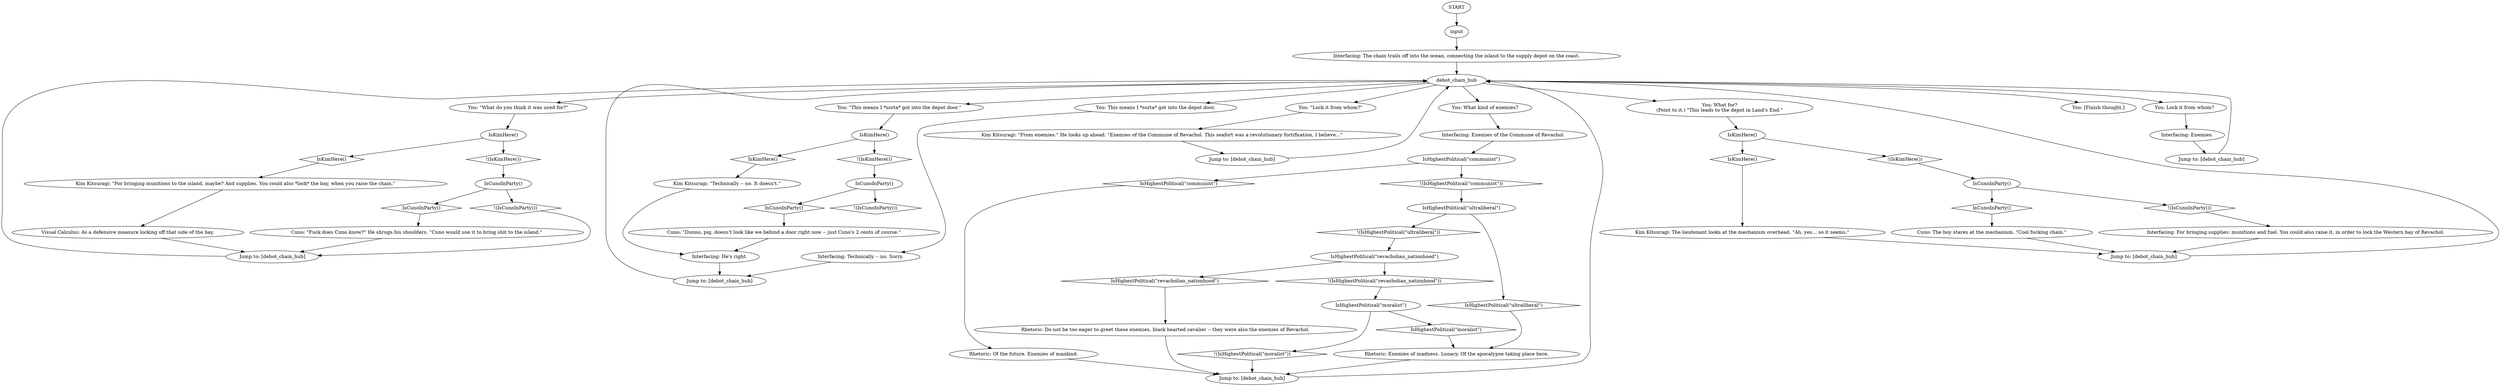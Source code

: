 # SEAFORT ORB / chain afterthought
# (afterthought about chain)
# ==================================================
digraph G {
	  0 [label="START"];
	  1 [label="input"];
	  2 [label="Jump to: [debot_chain_hub]"];
	  3 [label="Rhetoric: Enemies of madness. Lunacy. Of the apocalypse taking place here."];
	  4 [label="IsKimHere()"];
	  5 [label="IsKimHere()", shape=diamond];
	  6 [label="!(IsKimHere())", shape=diamond];
	  7 [label="Kim Kitsuragi: \"Technically -- no. It doesn't.\""];
	  8 [label="You: What kind of enemies?"];
	  9 [label="IsHighestPolitical(\"moralist\")"];
	  10 [label="IsHighestPolitical(\"moralist\")", shape=diamond];
	  11 [label="!(IsHighestPolitical(\"moralist\"))", shape=diamond];
	  12 [label="Kim Kitsuragi: \"From enemies.\" He looks up ahead. \"Enemies of the Commune of Revachol. This seafort was a revolutionary fortification, I believe...\""];
	  13 [label="Jump to: [debot_chain_hub]"];
	  14 [label="You: What for?\n(Point to it.) \"This leads to the depot in Land's End.\""];
	  15 [label="IsHighestPolitical(\"revacholian_nationhood\")"];
	  16 [label="IsHighestPolitical(\"revacholian_nationhood\")", shape=diamond];
	  17 [label="!(IsHighestPolitical(\"revacholian_nationhood\"))", shape=diamond];
	  18 [label="Jump to: [debot_chain_hub]"];
	  19 [label="IsKimHere()"];
	  20 [label="IsKimHere()", shape=diamond];
	  21 [label="!(IsKimHere())", shape=diamond];
	  23 [label="Interfacing: Enemies."];
	  24 [label="IsHighestPolitical(\"communist\")"];
	  25 [label="IsHighestPolitical(\"communist\")", shape=diamond];
	  26 [label="!(IsHighestPolitical(\"communist\"))", shape=diamond];
	  27 [label="Rhetoric: Of the future. Enemies of mankind."];
	  28 [label="You: \"Lock it from whom?\""];
	  29 [label="Cuno: \"Dunno, pig, doesn't look like we behind a door right now -- just Cuno's 2 cents of course.\""];
	  30 [label="debot_chain_hub"];
	  31 [label="Interfacing: For bringing supplies: munitions and fuel. You could also raise it, in order to lock the Western bay of Revachol."];
	  32 [label="Kim Kitsuragi: \"For bringing munitions to the island, maybe? And supplies. You could also *lock* the bay, when you raise the chain.\""];
	  33 [label="Interfacing: Enemies of the Commune of Revachol."];
	  34 [label="Interfacing: He's right."];
	  35 [label="Interfacing: Technically -- no. Sorry."];
	  36 [label="You: [Finish thought.]"];
	  37 [label="Jump to: [debot_chain_hub]"];
	  38 [label="Rhetoric: Do not be too eager to greet these enemies, black hearted cavalier -- they were also the enemies of Revachol."];
	  39 [label="Visual Calculus: As a defensive measure locking off that side of the bay."];
	  40 [label="Kim Kitsuragi: The lieutenant looks at the mechanism overhead. \"Ah, yes... so it seems.\""];
	  41 [label="You: This means I *sorta* got into the depot door."];
	  42 [label="IsCunoInParty()"];
	  43 [label="IsCunoInParty()", shape=diamond];
	  44 [label="!(IsCunoInParty())", shape=diamond];
	  45 [label="You: Lock it from whom?"];
	  46 [label="Cuno: The boy stares at the mechanism. \"Cool fucking chain.\""];
	  47 [label="Jump to: [debot_chain_hub]"];
	  48 [label="IsCunoInParty()"];
	  49 [label="IsCunoInParty()", shape=diamond];
	  50 [label="!(IsCunoInParty())", shape=diamond];
	  51 [label="IsKimHere()"];
	  52 [label="IsKimHere()", shape=diamond];
	  53 [label="!(IsKimHere())", shape=diamond];
	  54 [label="Cuno: \"Fuck does Cuno know?\" He shrugs his shoulders. \"Cuno would use it to bring shit to the island.\""];
	  55 [label="IsHighestPolitical(\"ultraliberal\")"];
	  56 [label="IsHighestPolitical(\"ultraliberal\")", shape=diamond];
	  57 [label="!(IsHighestPolitical(\"ultraliberal\"))", shape=diamond];
	  58 [label="You: \"This means I *sorta* got into the depot door.\""];
	  59 [label="Interfacing: The chain trails off into the ocean, connecting the island to the supply depot on the coast."];
	  60 [label="You: \"What do you think it was used for?\""];
	  61 [label="Jump to: [debot_chain_hub]"];
	  62 [label="IsCunoInParty()"];
	  63 [label="IsCunoInParty()", shape=diamond];
	  64 [label="!(IsCunoInParty())", shape=diamond];
	  0 -> 1
	  1 -> 59
	  2 -> 30
	  3 -> 61
	  4 -> 5
	  4 -> 6
	  5 -> 40
	  6 -> 42
	  7 -> 34
	  8 -> 33
	  9 -> 10
	  9 -> 11
	  10 -> 3
	  11 -> 61
	  12 -> 18
	  13 -> 30
	  14 -> 4
	  15 -> 16
	  15 -> 17
	  16 -> 38
	  17 -> 9
	  18 -> 30
	  19 -> 20
	  19 -> 21
	  20 -> 7
	  21 -> 48
	  23 -> 47
	  24 -> 25
	  24 -> 26
	  25 -> 27
	  26 -> 55
	  27 -> 61
	  28 -> 12
	  29 -> 34
	  30 -> 36
	  30 -> 8
	  30 -> 41
	  30 -> 45
	  30 -> 60
	  30 -> 14
	  30 -> 58
	  30 -> 28
	  31 -> 37
	  32 -> 39
	  33 -> 24
	  34 -> 13
	  35 -> 13
	  37 -> 30
	  38 -> 61
	  39 -> 2
	  40 -> 37
	  41 -> 35
	  42 -> 43
	  42 -> 44
	  43 -> 46
	  44 -> 31
	  45 -> 23
	  46 -> 37
	  47 -> 30
	  48 -> 49
	  48 -> 50
	  49 -> 29
	  51 -> 52
	  51 -> 53
	  52 -> 32
	  53 -> 62
	  54 -> 2
	  55 -> 56
	  55 -> 57
	  56 -> 3
	  57 -> 15
	  58 -> 19
	  59 -> 30
	  60 -> 51
	  61 -> 30
	  62 -> 64
	  62 -> 63
	  63 -> 54
	  64 -> 2
}

